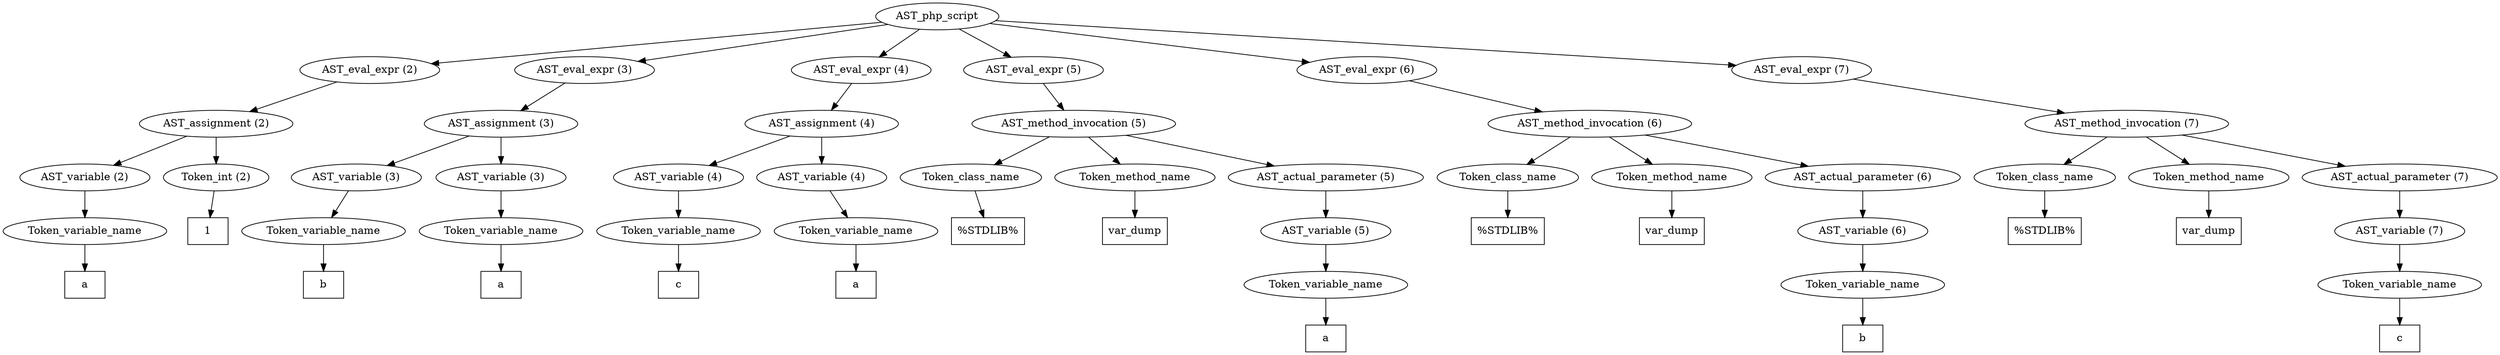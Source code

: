 /*
 * AST in dot format generated by phc -- the PHP compiler
 */

digraph AST {
node_0 [label="AST_php_script"];
node_1 [label="AST_eval_expr (2)"];
node_2 [label="AST_assignment (2)"];
node_3 [label="AST_variable (2)"];
node_4 [label="Token_variable_name"];
node_5 [label="a", shape=box]
node_4 -> node_5;
node_3 -> node_4;
node_6 [label="Token_int (2)"];
node_7 [label="1", shape=box]
node_6 -> node_7;
node_2 -> node_6;
node_2 -> node_3;
node_1 -> node_2;
node_8 [label="AST_eval_expr (3)"];
node_9 [label="AST_assignment (3)"];
node_10 [label="AST_variable (3)"];
node_11 [label="Token_variable_name"];
node_12 [label="b", shape=box]
node_11 -> node_12;
node_10 -> node_11;
node_13 [label="AST_variable (3)"];
node_14 [label="Token_variable_name"];
node_15 [label="a", shape=box]
node_14 -> node_15;
node_13 -> node_14;
node_9 -> node_13;
node_9 -> node_10;
node_8 -> node_9;
node_16 [label="AST_eval_expr (4)"];
node_17 [label="AST_assignment (4)"];
node_18 [label="AST_variable (4)"];
node_19 [label="Token_variable_name"];
node_20 [label="c", shape=box]
node_19 -> node_20;
node_18 -> node_19;
node_21 [label="AST_variable (4)"];
node_22 [label="Token_variable_name"];
node_23 [label="a", shape=box]
node_22 -> node_23;
node_21 -> node_22;
node_17 -> node_21;
node_17 -> node_18;
node_16 -> node_17;
node_24 [label="AST_eval_expr (5)"];
node_25 [label="AST_method_invocation (5)"];
node_26 [label="Token_class_name"];
node_27 [label="%STDLIB%", shape=box]
node_26 -> node_27;
node_28 [label="Token_method_name"];
node_29 [label="var_dump", shape=box]
node_28 -> node_29;
node_30 [label="AST_actual_parameter (5)"];
node_31 [label="AST_variable (5)"];
node_32 [label="Token_variable_name"];
node_33 [label="a", shape=box]
node_32 -> node_33;
node_31 -> node_32;
node_30 -> node_31;
node_25 -> node_30;
node_25 -> node_28;
node_25 -> node_26;
node_24 -> node_25;
node_34 [label="AST_eval_expr (6)"];
node_35 [label="AST_method_invocation (6)"];
node_36 [label="Token_class_name"];
node_37 [label="%STDLIB%", shape=box]
node_36 -> node_37;
node_38 [label="Token_method_name"];
node_39 [label="var_dump", shape=box]
node_38 -> node_39;
node_40 [label="AST_actual_parameter (6)"];
node_41 [label="AST_variable (6)"];
node_42 [label="Token_variable_name"];
node_43 [label="b", shape=box]
node_42 -> node_43;
node_41 -> node_42;
node_40 -> node_41;
node_35 -> node_40;
node_35 -> node_38;
node_35 -> node_36;
node_34 -> node_35;
node_44 [label="AST_eval_expr (7)"];
node_45 [label="AST_method_invocation (7)"];
node_46 [label="Token_class_name"];
node_47 [label="%STDLIB%", shape=box]
node_46 -> node_47;
node_48 [label="Token_method_name"];
node_49 [label="var_dump", shape=box]
node_48 -> node_49;
node_50 [label="AST_actual_parameter (7)"];
node_51 [label="AST_variable (7)"];
node_52 [label="Token_variable_name"];
node_53 [label="c", shape=box]
node_52 -> node_53;
node_51 -> node_52;
node_50 -> node_51;
node_45 -> node_50;
node_45 -> node_48;
node_45 -> node_46;
node_44 -> node_45;
node_0 -> node_44;
node_0 -> node_34;
node_0 -> node_24;
node_0 -> node_16;
node_0 -> node_8;
node_0 -> node_1;
}
